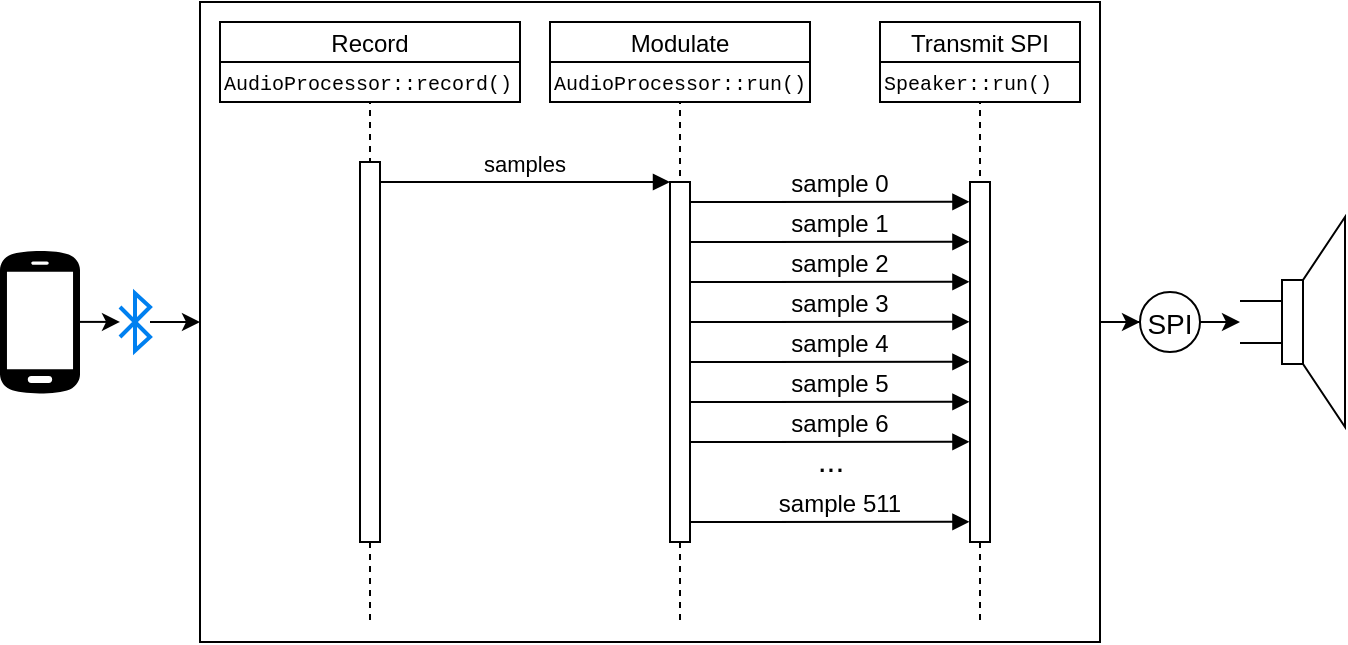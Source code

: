 <mxfile version="20.2.8" type="device" pages="2"><diagram id="kgpKYQtTHZ0yAKxKKP6v" name="Audio Processing"><mxGraphModel dx="939" dy="575" grid="1" gridSize="10" guides="1" tooltips="1" connect="1" arrows="1" fold="1" page="1" pageScale="1" pageWidth="827" pageHeight="583" math="0" shadow="0"><root><mxCell id="0"/><mxCell id="1" parent="0"/><mxCell id="p8wUDSmrYqKsGamrTQwv-1" value="" style="rounded=0;whiteSpace=wrap;html=1;fillColor=none;" parent="1" vertex="1"><mxGeometry x="170" y="70" width="450" height="320" as="geometry"/></mxCell><mxCell id="3nuBFxr9cyL0pnOWT2aG-8" value="samples" style="verticalAlign=bottom;endArrow=block;entryX=0;entryY=0;shadow=0;strokeWidth=1;" parent="1" source="3nuBFxr9cyL0pnOWT2aG-2" target="3nuBFxr9cyL0pnOWT2aG-6" edge="1"><mxGeometry relative="1" as="geometry"><mxPoint x="365" y="160" as="sourcePoint"/></mxGeometry></mxCell><mxCell id="kuTemVcEbw4K7YpPaer1-1" value="Transmit SPI" style="shape=umlLifeline;perimeter=lifelinePerimeter;container=1;collapsible=0;recursiveResize=0;rounded=0;shadow=0;strokeWidth=1;size=20;" parent="1" vertex="1"><mxGeometry x="510" y="80" width="100" height="300" as="geometry"/></mxCell><mxCell id="kuTemVcEbw4K7YpPaer1-2" value="" style="points=[];perimeter=orthogonalPerimeter;rounded=0;shadow=0;strokeWidth=1;" parent="kuTemVcEbw4K7YpPaer1-1" vertex="1"><mxGeometry x="45" y="80" width="10" height="180" as="geometry"/></mxCell><mxCell id="2wexN1UFe4GfFJd8D0Mz-6" value="&lt;font style=&quot;font-size: 10px;&quot; face=&quot;Courier New&quot;&gt;Speaker::run()&lt;/font&gt;" style="rounded=0;whiteSpace=wrap;html=1;align=left;" vertex="1" parent="kuTemVcEbw4K7YpPaer1-1"><mxGeometry y="20" width="100" height="20" as="geometry"/></mxCell><mxCell id="kuTemVcEbw4K7YpPaer1-24" value="..." style="text;html=1;align=center;verticalAlign=middle;resizable=0;points=[];autosize=1;strokeColor=none;fillColor=none;fontSize=16;" parent="1" vertex="1"><mxGeometry x="465" y="284" width="40" height="30" as="geometry"/></mxCell><mxCell id="kuTemVcEbw4K7YpPaer1-26" value="sample 0" style="verticalAlign=bottom;endArrow=block;shadow=0;strokeWidth=1;entryX=-0.028;entryY=0.055;entryDx=0;entryDy=0;entryPerimeter=0;fontSize=12;" parent="1" target="kuTemVcEbw4K7YpPaer1-2" edge="1"><mxGeometry x="0.074" relative="1" as="geometry"><mxPoint x="415" y="170.0" as="sourcePoint"/><mxPoint x="550" y="170" as="targetPoint"/><mxPoint as="offset"/></mxGeometry></mxCell><mxCell id="p8wUDSmrYqKsGamrTQwv-9" style="edgeStyle=orthogonalEdgeStyle;rounded=0;orthogonalLoop=1;jettySize=auto;html=1;entryX=0;entryY=0.5;entryDx=0;entryDy=0;fontSize=14;" parent="1" source="sOebvRbx62T7N7JQh5-u-1" target="p8wUDSmrYqKsGamrTQwv-1" edge="1"><mxGeometry relative="1" as="geometry"/></mxCell><mxCell id="sOebvRbx62T7N7JQh5-u-1" value="" style="html=1;verticalLabelPosition=bottom;align=center;labelBackgroundColor=#ffffff;verticalAlign=top;strokeWidth=2;strokeColor=#0080F0;shadow=0;dashed=0;shape=mxgraph.ios7.icons.bluetooth;pointerEvents=1" parent="1" vertex="1"><mxGeometry x="130" y="215.6" width="15" height="28.8" as="geometry"/></mxCell><mxCell id="p8wUDSmrYqKsGamrTQwv-10" style="edgeStyle=orthogonalEdgeStyle;rounded=0;orthogonalLoop=1;jettySize=auto;html=1;entryX=0;entryY=0.5;entryDx=0;entryDy=0;entryPerimeter=0;fontSize=14;" parent="1" source="sOebvRbx62T7N7JQh5-u-3" target="sOebvRbx62T7N7JQh5-u-1" edge="1"><mxGeometry relative="1" as="geometry"/></mxCell><mxCell id="sOebvRbx62T7N7JQh5-u-3" value="" style="sketch=0;pointerEvents=1;shadow=0;dashed=0;html=1;strokeColor=none;fillColor=#000000;labelPosition=center;verticalLabelPosition=bottom;verticalAlign=top;outlineConnect=0;align=center;shape=mxgraph.office.devices.cell_phone_android_proportional;aspect=fixed;" parent="1" vertex="1"><mxGeometry x="70" y="193.53" width="40" height="72.94" as="geometry"/></mxCell><mxCell id="cVhAYiBUzjoSXIWNtNKh-3" value="sample 1" style="verticalAlign=bottom;endArrow=block;shadow=0;strokeWidth=1;entryX=-0.028;entryY=0.055;entryDx=0;entryDy=0;entryPerimeter=0;fontSize=12;" parent="1" edge="1"><mxGeometry x="0.074" relative="1" as="geometry"><mxPoint x="415" y="190.0" as="sourcePoint"/><mxPoint x="554.72" y="189.9" as="targetPoint"/><mxPoint as="offset"/></mxGeometry></mxCell><mxCell id="cVhAYiBUzjoSXIWNtNKh-4" value="sample 2" style="verticalAlign=bottom;endArrow=block;shadow=0;strokeWidth=1;entryX=-0.028;entryY=0.055;entryDx=0;entryDy=0;entryPerimeter=0;fontSize=12;" parent="1" edge="1"><mxGeometry x="0.074" relative="1" as="geometry"><mxPoint x="415" y="210.0" as="sourcePoint"/><mxPoint x="554.72" y="209.9" as="targetPoint"/><mxPoint as="offset"/></mxGeometry></mxCell><mxCell id="cVhAYiBUzjoSXIWNtNKh-5" value="sample 3" style="verticalAlign=bottom;endArrow=block;shadow=0;strokeWidth=1;entryX=-0.028;entryY=0.055;entryDx=0;entryDy=0;entryPerimeter=0;fontSize=12;" parent="1" edge="1"><mxGeometry x="0.074" relative="1" as="geometry"><mxPoint x="415" y="230.0" as="sourcePoint"/><mxPoint x="554.72" y="229.9" as="targetPoint"/><mxPoint as="offset"/></mxGeometry></mxCell><mxCell id="cVhAYiBUzjoSXIWNtNKh-6" value="sample 4" style="verticalAlign=bottom;endArrow=block;shadow=0;strokeWidth=1;entryX=-0.028;entryY=0.055;entryDx=0;entryDy=0;entryPerimeter=0;fontSize=12;" parent="1" edge="1"><mxGeometry x="0.074" relative="1" as="geometry"><mxPoint x="415" y="250.0" as="sourcePoint"/><mxPoint x="554.72" y="249.9" as="targetPoint"/><mxPoint as="offset"/></mxGeometry></mxCell><mxCell id="cVhAYiBUzjoSXIWNtNKh-7" value="sample 5" style="verticalAlign=bottom;endArrow=block;shadow=0;strokeWidth=1;entryX=-0.028;entryY=0.055;entryDx=0;entryDy=0;entryPerimeter=0;fontSize=12;" parent="1" edge="1"><mxGeometry x="0.074" relative="1" as="geometry"><mxPoint x="415" y="270.0" as="sourcePoint"/><mxPoint x="554.72" y="269.9" as="targetPoint"/><mxPoint as="offset"/></mxGeometry></mxCell><mxCell id="cVhAYiBUzjoSXIWNtNKh-8" value="sample 6" style="verticalAlign=bottom;endArrow=block;shadow=0;strokeWidth=1;entryX=-0.028;entryY=0.055;entryDx=0;entryDy=0;entryPerimeter=0;fontSize=12;" parent="1" edge="1"><mxGeometry x="0.074" relative="1" as="geometry"><mxPoint x="415" y="290.0" as="sourcePoint"/><mxPoint x="554.72" y="289.9" as="targetPoint"/><mxPoint as="offset"/></mxGeometry></mxCell><mxCell id="cVhAYiBUzjoSXIWNtNKh-9" value="sample 511" style="verticalAlign=bottom;endArrow=block;shadow=0;strokeWidth=1;entryX=-0.028;entryY=0.055;entryDx=0;entryDy=0;entryPerimeter=0;fontSize=12;" parent="1" edge="1"><mxGeometry x="0.074" relative="1" as="geometry"><mxPoint x="415" y="330.0" as="sourcePoint"/><mxPoint x="554.72" y="329.9" as="targetPoint"/><mxPoint as="offset"/></mxGeometry></mxCell><mxCell id="p8wUDSmrYqKsGamrTQwv-11" style="edgeStyle=orthogonalEdgeStyle;rounded=0;orthogonalLoop=1;jettySize=auto;html=1;entryX=0;entryY=0.5;entryDx=0;entryDy=0;fontSize=14;" parent="1" source="p8wUDSmrYqKsGamrTQwv-1" target="p8wUDSmrYqKsGamrTQwv-5" edge="1"><mxGeometry relative="1" as="geometry"/></mxCell><mxCell id="p8wUDSmrYqKsGamrTQwv-12" style="edgeStyle=orthogonalEdgeStyle;rounded=0;orthogonalLoop=1;jettySize=auto;html=1;entryX=-0.002;entryY=0.501;entryDx=0;entryDy=0;entryPerimeter=0;fontSize=14;" parent="1" source="p8wUDSmrYqKsGamrTQwv-5" target="p8wUDSmrYqKsGamrTQwv-7" edge="1"><mxGeometry relative="1" as="geometry"/></mxCell><mxCell id="p8wUDSmrYqKsGamrTQwv-5" value="SPI" style="ellipse;whiteSpace=wrap;html=1;aspect=fixed;fillColor=none;verticalAlign=middle;fontSize=14;spacingTop=1;spacingBottom=0;" parent="1" vertex="1"><mxGeometry x="640" y="215" width="30" height="30" as="geometry"/></mxCell><mxCell id="p8wUDSmrYqKsGamrTQwv-7" value="" style="pointerEvents=1;verticalLabelPosition=bottom;shadow=0;dashed=0;align=center;html=1;verticalAlign=top;shape=mxgraph.electrical.electro-mechanical.loudspeaker;fillColor=none;aspect=fixed;" parent="1" vertex="1"><mxGeometry x="690" y="177.5" width="52.5" height="105" as="geometry"/></mxCell><mxCell id="2wexN1UFe4GfFJd8D0Mz-3" value="" style="group" vertex="1" connectable="0" parent="1"><mxGeometry x="180" y="80" width="150" height="300" as="geometry"/></mxCell><mxCell id="3nuBFxr9cyL0pnOWT2aG-1" value="Record" style="shape=umlLifeline;perimeter=lifelinePerimeter;container=1;collapsible=0;recursiveResize=0;rounded=0;shadow=0;strokeWidth=1;size=20;" parent="2wexN1UFe4GfFJd8D0Mz-3" vertex="1"><mxGeometry width="150" height="300" as="geometry"/></mxCell><mxCell id="3nuBFxr9cyL0pnOWT2aG-2" value="" style="points=[];perimeter=orthogonalPerimeter;rounded=0;shadow=0;strokeWidth=1;" parent="3nuBFxr9cyL0pnOWT2aG-1" vertex="1"><mxGeometry x="70" y="70" width="10" height="190" as="geometry"/></mxCell><mxCell id="2wexN1UFe4GfFJd8D0Mz-2" value="&lt;font style=&quot;font-size: 10px;&quot; face=&quot;Courier New&quot;&gt;AudioProcessor::record()&lt;/font&gt;" style="rounded=0;whiteSpace=wrap;html=1;align=left;" vertex="1" parent="2wexN1UFe4GfFJd8D0Mz-3"><mxGeometry y="20" width="150" height="20" as="geometry"/></mxCell><mxCell id="2wexN1UFe4GfFJd8D0Mz-5" value="" style="group" vertex="1" connectable="0" parent="1"><mxGeometry x="335" y="80" width="150" height="300" as="geometry"/></mxCell><mxCell id="3nuBFxr9cyL0pnOWT2aG-5" value="Modulate" style="shape=umlLifeline;perimeter=lifelinePerimeter;container=1;collapsible=0;recursiveResize=0;rounded=0;shadow=0;strokeWidth=1;size=20;" parent="2wexN1UFe4GfFJd8D0Mz-5" vertex="1"><mxGeometry x="10" width="130" height="300" as="geometry"/></mxCell><mxCell id="3nuBFxr9cyL0pnOWT2aG-6" value="" style="points=[];perimeter=orthogonalPerimeter;rounded=0;shadow=0;strokeWidth=1;" parent="3nuBFxr9cyL0pnOWT2aG-5" vertex="1"><mxGeometry x="60" y="80" width="10" height="180" as="geometry"/></mxCell><mxCell id="2wexN1UFe4GfFJd8D0Mz-4" value="&lt;font style=&quot;font-size: 10px;&quot; face=&quot;Courier New&quot;&gt;AudioProcessor::run()&lt;/font&gt;" style="rounded=0;whiteSpace=wrap;html=1;align=left;" vertex="1" parent="2wexN1UFe4GfFJd8D0Mz-5"><mxGeometry x="10" y="20" width="130" height="20" as="geometry"/></mxCell></root></mxGraphModel></diagram><diagram id="vCx6j-eRG1Kj5JwFe5_Z" name="Audio Processing V2"><mxGraphModel dx="1731" dy="1260" grid="1" gridSize="10" guides="1" tooltips="1" connect="1" arrows="1" fold="1" page="1" pageScale="1" pageWidth="827" pageHeight="583" math="0" shadow="0"><root><mxCell id="0"/><mxCell id="1" parent="0"/><mxCell id="N2W8WLR6OwkR1YN4H56j-33" style="edgeStyle=orthogonalEdgeStyle;rounded=0;orthogonalLoop=1;jettySize=auto;html=1;entryX=0;entryY=0.5;entryDx=0;entryDy=0;fontSize=16;" edge="1" parent="1" source="N2W8WLR6OwkR1YN4H56j-1" target="N2W8WLR6OwkR1YN4H56j-5"><mxGeometry relative="1" as="geometry"/></mxCell><mxCell id="N2W8WLR6OwkR1YN4H56j-1" value="" style="html=1;verticalLabelPosition=bottom;align=center;labelBackgroundColor=#ffffff;verticalAlign=top;strokeWidth=2;strokeColor=#0080F0;shadow=0;dashed=0;shape=mxgraph.ios7.icons.bluetooth;pointerEvents=1" vertex="1" parent="1"><mxGeometry x="120" y="181.47" width="15" height="28.8" as="geometry"/></mxCell><mxCell id="N2W8WLR6OwkR1YN4H56j-4" style="edgeStyle=orthogonalEdgeStyle;rounded=0;orthogonalLoop=1;jettySize=auto;html=1;entryX=0;entryY=0.5;entryDx=0;entryDy=0;entryPerimeter=0;" edge="1" parent="1" source="N2W8WLR6OwkR1YN4H56j-2" target="N2W8WLR6OwkR1YN4H56j-1"><mxGeometry relative="1" as="geometry"/></mxCell><mxCell id="N2W8WLR6OwkR1YN4H56j-2" value="" style="sketch=0;pointerEvents=1;shadow=0;dashed=0;html=1;strokeColor=none;fillColor=#505050;labelPosition=center;verticalLabelPosition=bottom;verticalAlign=top;outlineConnect=0;align=center;shape=mxgraph.office.devices.cell_phone_android_proportional;aspect=fixed;" vertex="1" parent="1"><mxGeometry x="50" y="159.4" width="40" height="72.94" as="geometry"/></mxCell><mxCell id="N2W8WLR6OwkR1YN4H56j-32" style="edgeStyle=orthogonalEdgeStyle;rounded=0;orthogonalLoop=1;jettySize=auto;html=1;entryX=0;entryY=0.5;entryDx=0;entryDy=0;fontSize=16;" edge="1" parent="1" source="N2W8WLR6OwkR1YN4H56j-5" target="N2W8WLR6OwkR1YN4H56j-7"><mxGeometry relative="1" as="geometry"/></mxCell><mxCell id="N2W8WLR6OwkR1YN4H56j-34" value="Samples" style="edgeLabel;html=1;align=center;verticalAlign=middle;resizable=0;points=[];fontSize=16;" vertex="1" connectable="0" parent="N2W8WLR6OwkR1YN4H56j-32"><mxGeometry x="0.124" relative="1" as="geometry"><mxPoint x="-10" y="-14" as="offset"/></mxGeometry></mxCell><mxCell id="N2W8WLR6OwkR1YN4H56j-5" value="Record" style="rounded=1;whiteSpace=wrap;html=1;" vertex="1" parent="1"><mxGeometry x="160" y="173.87" width="90" height="44" as="geometry"/></mxCell><mxCell id="N2W8WLR6OwkR1YN4H56j-8" style="edgeStyle=orthogonalEdgeStyle;rounded=0;orthogonalLoop=1;jettySize=auto;html=1;exitX=1;exitY=0.181;exitDx=0;exitDy=0;exitPerimeter=0;" edge="1" parent="1" source="N2W8WLR6OwkR1YN4H56j-7"><mxGeometry relative="1" as="geometry"><mxPoint x="520" y="171.6" as="targetPoint"/><Array as="points"/></mxGeometry></mxCell><mxCell id="N2W8WLR6OwkR1YN4H56j-30" value="Samples" style="edgeLabel;html=1;align=center;verticalAlign=middle;resizable=0;points=[];fontSize=16;" vertex="1" connectable="0" parent="N2W8WLR6OwkR1YN4H56j-8"><mxGeometry x="0.052" y="-1" relative="1" as="geometry"><mxPoint x="-12" y="-13" as="offset"/></mxGeometry></mxCell><mxCell id="N2W8WLR6OwkR1YN4H56j-7" value="Modulate" style="rounded=1;whiteSpace=wrap;html=1;" vertex="1" parent="1"><mxGeometry x="340" y="157.81" width="90" height="76.13" as="geometry"/></mxCell><mxCell id="N2W8WLR6OwkR1YN4H56j-11" style="edgeStyle=orthogonalEdgeStyle;rounded=0;orthogonalLoop=1;jettySize=auto;html=1;exitX=1;exitY=0.181;exitDx=0;exitDy=0;exitPerimeter=0;" edge="1" parent="1"><mxGeometry relative="1" as="geometry"><mxPoint x="520.0" y="183.08" as="targetPoint"/><mxPoint x="430.0" y="183.07" as="sourcePoint"/><Array as="points"/></mxGeometry></mxCell><mxCell id="N2W8WLR6OwkR1YN4H56j-12" style="edgeStyle=orthogonalEdgeStyle;rounded=0;orthogonalLoop=1;jettySize=auto;html=1;exitX=1;exitY=0.181;exitDx=0;exitDy=0;exitPerimeter=0;" edge="1" parent="1"><mxGeometry relative="1" as="geometry"><mxPoint x="520.0" y="194.73" as="targetPoint"/><mxPoint x="430.0" y="194.72" as="sourcePoint"/><Array as="points"/></mxGeometry></mxCell><mxCell id="N2W8WLR6OwkR1YN4H56j-13" style="edgeStyle=orthogonalEdgeStyle;rounded=0;orthogonalLoop=1;jettySize=auto;html=1;exitX=1;exitY=0.181;exitDx=0;exitDy=0;exitPerimeter=0;" edge="1" parent="1"><mxGeometry relative="1" as="geometry"><mxPoint x="520.0" y="219.48" as="targetPoint"/><mxPoint x="430.0" y="219.47" as="sourcePoint"/><Array as="points"/></mxGeometry></mxCell><mxCell id="N2W8WLR6OwkR1YN4H56j-20" value="" style="pointerEvents=1;verticalLabelPosition=bottom;shadow=0;dashed=0;align=center;html=1;verticalAlign=top;shape=mxgraph.electrical.electro-mechanical.loudspeaker;fontSize=12;aspect=fixed;" vertex="1" parent="1"><mxGeometry x="710" y="140.43" width="55.44" height="110.87" as="geometry"/></mxCell><mxCell id="N2W8WLR6OwkR1YN4H56j-21" value="&lt;font style=&quot;font-size: 16px;&quot;&gt;...&lt;/font&gt;" style="text;html=1;align=center;verticalAlign=middle;resizable=0;points=[];autosize=1;strokeColor=none;fillColor=none;fontSize=12;" vertex="1" parent="1"><mxGeometry x="445" y="187.87" width="40" height="30" as="geometry"/></mxCell><mxCell id="N2W8WLR6OwkR1YN4H56j-22" value="Transmit SPI" style="rounded=1;whiteSpace=wrap;html=1;" vertex="1" parent="1"><mxGeometry x="520" y="157.81" width="90" height="76.13" as="geometry"/></mxCell><mxCell id="N2W8WLR6OwkR1YN4H56j-23" style="edgeStyle=orthogonalEdgeStyle;rounded=0;orthogonalLoop=1;jettySize=auto;html=1;exitX=1;exitY=0.181;exitDx=0;exitDy=0;exitPerimeter=0;" edge="1" parent="1"><mxGeometry relative="1" as="geometry"><mxPoint x="700" y="171.6" as="targetPoint"/><mxPoint x="610" y="171.59" as="sourcePoint"/><Array as="points"/></mxGeometry></mxCell><mxCell id="N2W8WLR6OwkR1YN4H56j-31" value="Samples" style="edgeLabel;html=1;align=center;verticalAlign=middle;resizable=0;points=[];fontSize=16;" vertex="1" connectable="0" parent="N2W8WLR6OwkR1YN4H56j-23"><mxGeometry x="-0.204" y="1" relative="1" as="geometry"><mxPoint x="-1" y="-11" as="offset"/></mxGeometry></mxCell><mxCell id="N2W8WLR6OwkR1YN4H56j-24" style="edgeStyle=orthogonalEdgeStyle;rounded=0;orthogonalLoop=1;jettySize=auto;html=1;exitX=1;exitY=0.181;exitDx=0;exitDy=0;exitPerimeter=0;" edge="1" parent="1"><mxGeometry relative="1" as="geometry"><mxPoint x="700.0" y="183.08" as="targetPoint"/><mxPoint x="610.0" y="183.07" as="sourcePoint"/><Array as="points"/></mxGeometry></mxCell><mxCell id="N2W8WLR6OwkR1YN4H56j-25" style="edgeStyle=orthogonalEdgeStyle;rounded=0;orthogonalLoop=1;jettySize=auto;html=1;exitX=1;exitY=0.181;exitDx=0;exitDy=0;exitPerimeter=0;" edge="1" parent="1"><mxGeometry relative="1" as="geometry"><mxPoint x="700.0" y="194.73" as="targetPoint"/><mxPoint x="610.0" y="194.72" as="sourcePoint"/><Array as="points"/></mxGeometry></mxCell><mxCell id="N2W8WLR6OwkR1YN4H56j-26" style="edgeStyle=orthogonalEdgeStyle;rounded=0;orthogonalLoop=1;jettySize=auto;html=1;exitX=1;exitY=0.181;exitDx=0;exitDy=0;exitPerimeter=0;" edge="1" parent="1"><mxGeometry relative="1" as="geometry"><mxPoint x="700.0" y="219.48" as="targetPoint"/><mxPoint x="610.0" y="219.47" as="sourcePoint"/><Array as="points"/></mxGeometry></mxCell><mxCell id="N2W8WLR6OwkR1YN4H56j-27" value="&lt;font style=&quot;font-size: 16px;&quot;&gt;...&lt;/font&gt;" style="text;html=1;align=center;verticalAlign=middle;resizable=0;points=[];autosize=1;strokeColor=none;fillColor=none;fontSize=12;" vertex="1" parent="1"><mxGeometry x="625" y="187.87" width="40" height="30" as="geometry"/></mxCell></root></mxGraphModel></diagram></mxfile>